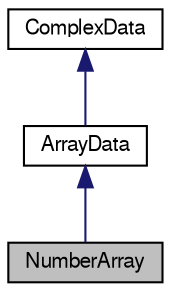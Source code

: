 digraph "NumberArray"
{
  bgcolor="transparent";
  edge [fontname="FreeSans",fontsize="10",labelfontname="FreeSans",labelfontsize="10"];
  node [fontname="FreeSans",fontsize="10",shape=record];
  Node1 [label="NumberArray",height=0.2,width=0.4,color="black", fillcolor="grey75", style="filled" fontcolor="black"];
  Node2 -> Node1 [dir="back",color="midnightblue",fontsize="10",style="solid",fontname="FreeSans"];
  Node2 [label="ArrayData",height=0.2,width=0.4,color="black",URL="$class_array_data.html"];
  Node3 -> Node2 [dir="back",color="midnightblue",fontsize="10",style="solid",fontname="FreeSans"];
  Node3 [label="ComplexData",height=0.2,width=0.4,color="black",URL="$class_complex_data.html"];
}
